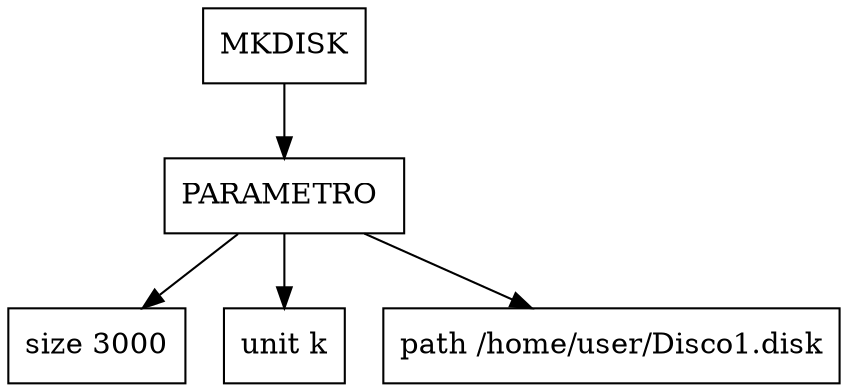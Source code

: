 digraph G{
node [shape="box"]
NodoAST0[label="MKDISK"];
NodoAST1[label= "PARAMETRO "];
NodoAST0->NodoAST1;
NodoAST2[label= "size 3000"];
NodoAST1->NodoAST2;
NodoAST3[label= "unit k"];
NodoAST1->NodoAST3;
NodoAST4[label= "path /home/user/Disco1.disk"];
NodoAST1->NodoAST4;
}